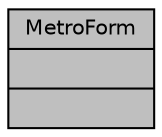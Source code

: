 digraph "MetroForm"
{
 // LATEX_PDF_SIZE
  edge [fontname="Helvetica",fontsize="10",labelfontname="Helvetica",labelfontsize="10"];
  node [fontname="Helvetica",fontsize="10",shape=record];
  Node1 [label="{MetroForm\n||}",height=0.2,width=0.4,color="black", fillcolor="grey75", style="filled", fontcolor="black",tooltip=" "];
}
